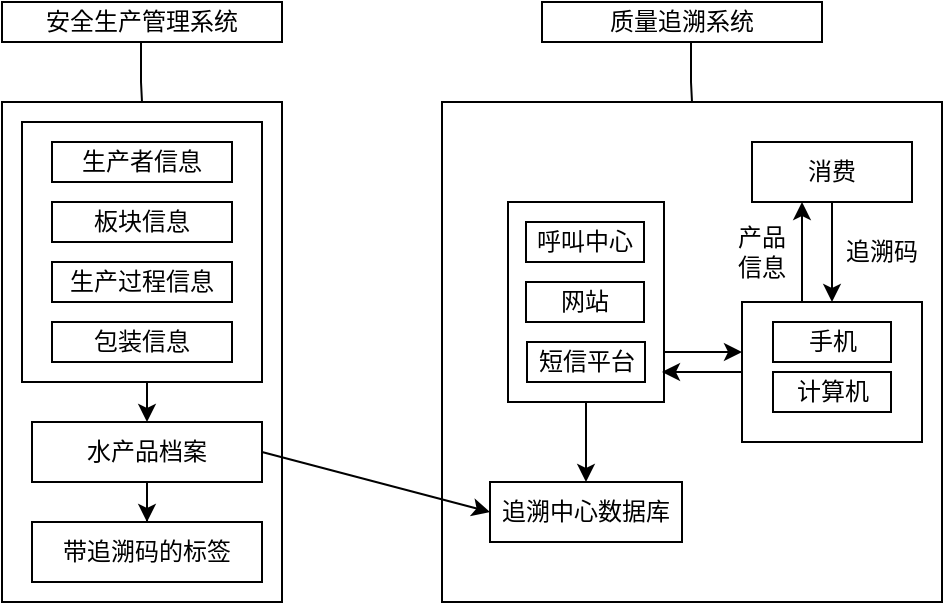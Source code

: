 <mxfile version="16.2.7" type="github">
  <diagram id="QZnkLcweuWFanzRxHOWm" name="第 1 页">
    <mxGraphModel dx="1102" dy="581" grid="1" gridSize="10" guides="1" tooltips="1" connect="1" arrows="1" fold="1" page="1" pageScale="1" pageWidth="827" pageHeight="1169" math="0" shadow="0">
      <root>
        <mxCell id="0" />
        <mxCell id="1" parent="0" />
        <mxCell id="ZrQACukLVdcaF7jgmN23-1" value="" style="rounded=0;whiteSpace=wrap;html=1;" vertex="1" parent="1">
          <mxGeometry x="110" y="130" width="140" height="250" as="geometry" />
        </mxCell>
        <mxCell id="ZrQACukLVdcaF7jgmN23-9" style="edgeStyle=orthogonalEdgeStyle;rounded=0;orthogonalLoop=1;jettySize=auto;html=1;entryX=0.5;entryY=0;entryDx=0;entryDy=0;shape=link;strokeColor=none;" edge="1" parent="1" source="ZrQACukLVdcaF7jgmN23-2" target="ZrQACukLVdcaF7jgmN23-1">
          <mxGeometry relative="1" as="geometry" />
        </mxCell>
        <mxCell id="ZrQACukLVdcaF7jgmN23-2" value="安全生产管理系统" style="rounded=0;whiteSpace=wrap;html=1;" vertex="1" parent="1">
          <mxGeometry x="110" y="80" width="140" height="20" as="geometry" />
        </mxCell>
        <mxCell id="ZrQACukLVdcaF7jgmN23-13" style="edgeStyle=orthogonalEdgeStyle;rounded=0;orthogonalLoop=1;jettySize=auto;html=1;exitX=0.5;exitY=1;exitDx=0;exitDy=0;entryX=0.5;entryY=0;entryDx=0;entryDy=0;" edge="1" parent="1" source="ZrQACukLVdcaF7jgmN23-3" target="ZrQACukLVdcaF7jgmN23-11">
          <mxGeometry relative="1" as="geometry" />
        </mxCell>
        <mxCell id="ZrQACukLVdcaF7jgmN23-3" value="" style="rounded=0;whiteSpace=wrap;html=1;" vertex="1" parent="1">
          <mxGeometry x="120" y="140" width="120" height="130" as="geometry" />
        </mxCell>
        <mxCell id="ZrQACukLVdcaF7jgmN23-4" value="生产者信息" style="rounded=0;whiteSpace=wrap;html=1;" vertex="1" parent="1">
          <mxGeometry x="135" y="150" width="90" height="20" as="geometry" />
        </mxCell>
        <mxCell id="ZrQACukLVdcaF7jgmN23-5" value="板块信息" style="rounded=0;whiteSpace=wrap;html=1;" vertex="1" parent="1">
          <mxGeometry x="135" y="180" width="90" height="20" as="geometry" />
        </mxCell>
        <mxCell id="ZrQACukLVdcaF7jgmN23-6" value="生产过程信息" style="rounded=0;whiteSpace=wrap;html=1;" vertex="1" parent="1">
          <mxGeometry x="135" y="210" width="90" height="20" as="geometry" />
        </mxCell>
        <mxCell id="ZrQACukLVdcaF7jgmN23-7" value="包装信息" style="rounded=0;whiteSpace=wrap;html=1;" vertex="1" parent="1">
          <mxGeometry x="135" y="240" width="90" height="20" as="geometry" />
        </mxCell>
        <mxCell id="ZrQACukLVdcaF7jgmN23-8" value="" style="endArrow=none;html=1;rounded=0;" edge="1" parent="1">
          <mxGeometry width="50" height="50" relative="1" as="geometry">
            <mxPoint x="180" y="130" as="sourcePoint" />
            <mxPoint x="179.5" y="100" as="targetPoint" />
            <Array as="points">
              <mxPoint x="179.5" y="120" />
            </Array>
          </mxGeometry>
        </mxCell>
        <mxCell id="ZrQACukLVdcaF7jgmN23-15" value="" style="edgeStyle=orthogonalEdgeStyle;rounded=0;orthogonalLoop=1;jettySize=auto;html=1;" edge="1" parent="1" source="ZrQACukLVdcaF7jgmN23-11" target="ZrQACukLVdcaF7jgmN23-14">
          <mxGeometry relative="1" as="geometry" />
        </mxCell>
        <mxCell id="ZrQACukLVdcaF7jgmN23-11" value="水产品档案" style="rounded=0;whiteSpace=wrap;html=1;" vertex="1" parent="1">
          <mxGeometry x="125" y="290" width="115" height="30" as="geometry" />
        </mxCell>
        <mxCell id="ZrQACukLVdcaF7jgmN23-14" value="带追溯码的标签" style="rounded=0;whiteSpace=wrap;html=1;" vertex="1" parent="1">
          <mxGeometry x="125" y="340" width="115" height="30" as="geometry" />
        </mxCell>
        <mxCell id="ZrQACukLVdcaF7jgmN23-16" value="质量追溯系统" style="rounded=0;whiteSpace=wrap;html=1;" vertex="1" parent="1">
          <mxGeometry x="380" y="80" width="140" height="20" as="geometry" />
        </mxCell>
        <mxCell id="ZrQACukLVdcaF7jgmN23-17" value="" style="rounded=0;whiteSpace=wrap;html=1;" vertex="1" parent="1">
          <mxGeometry x="330" y="130" width="250" height="250" as="geometry" />
        </mxCell>
        <mxCell id="ZrQACukLVdcaF7jgmN23-19" value="" style="endArrow=none;html=1;rounded=0;" edge="1" parent="1">
          <mxGeometry width="50" height="50" relative="1" as="geometry">
            <mxPoint x="455" y="130" as="sourcePoint" />
            <mxPoint x="454.5" y="100" as="targetPoint" />
            <Array as="points">
              <mxPoint x="454.5" y="120" />
            </Array>
          </mxGeometry>
        </mxCell>
        <mxCell id="ZrQACukLVdcaF7jgmN23-20" value="追溯中心数据库" style="rounded=0;whiteSpace=wrap;html=1;" vertex="1" parent="1">
          <mxGeometry x="354" y="320" width="96" height="30" as="geometry" />
        </mxCell>
        <mxCell id="ZrQACukLVdcaF7jgmN23-22" style="edgeStyle=orthogonalEdgeStyle;rounded=0;orthogonalLoop=1;jettySize=auto;html=1;exitX=0.5;exitY=1;exitDx=0;exitDy=0;entryX=0.5;entryY=0;entryDx=0;entryDy=0;" edge="1" parent="1" source="ZrQACukLVdcaF7jgmN23-21" target="ZrQACukLVdcaF7jgmN23-20">
          <mxGeometry relative="1" as="geometry" />
        </mxCell>
        <mxCell id="ZrQACukLVdcaF7jgmN23-21" value="" style="rounded=0;whiteSpace=wrap;html=1;" vertex="1" parent="1">
          <mxGeometry x="363" y="180" width="78" height="100" as="geometry" />
        </mxCell>
        <mxCell id="ZrQACukLVdcaF7jgmN23-23" value="呼叫中心" style="rounded=0;whiteSpace=wrap;html=1;" vertex="1" parent="1">
          <mxGeometry x="372" y="190" width="59" height="20" as="geometry" />
        </mxCell>
        <mxCell id="ZrQACukLVdcaF7jgmN23-24" value="网站" style="rounded=0;whiteSpace=wrap;html=1;" vertex="1" parent="1">
          <mxGeometry x="372" y="220" width="59" height="20" as="geometry" />
        </mxCell>
        <mxCell id="ZrQACukLVdcaF7jgmN23-25" value="短信平台" style="rounded=0;whiteSpace=wrap;html=1;" vertex="1" parent="1">
          <mxGeometry x="372.5" y="250" width="59" height="20" as="geometry" />
        </mxCell>
        <mxCell id="ZrQACukLVdcaF7jgmN23-28" value="" style="endArrow=classic;html=1;rounded=0;entryX=0;entryY=0.5;entryDx=0;entryDy=0;exitX=1;exitY=0.5;exitDx=0;exitDy=0;" edge="1" parent="1" source="ZrQACukLVdcaF7jgmN23-11" target="ZrQACukLVdcaF7jgmN23-20">
          <mxGeometry width="50" height="50" relative="1" as="geometry">
            <mxPoint x="290" y="320" as="sourcePoint" />
            <mxPoint x="340" y="270" as="targetPoint" />
          </mxGeometry>
        </mxCell>
        <mxCell id="ZrQACukLVdcaF7jgmN23-36" value="" style="edgeStyle=orthogonalEdgeStyle;rounded=0;orthogonalLoop=1;jettySize=auto;html=1;entryX=0.987;entryY=0.85;entryDx=0;entryDy=0;entryPerimeter=0;" edge="1" parent="1" source="ZrQACukLVdcaF7jgmN23-29" target="ZrQACukLVdcaF7jgmN23-21">
          <mxGeometry relative="1" as="geometry">
            <mxPoint x="456" y="265" as="targetPoint" />
            <Array as="points" />
          </mxGeometry>
        </mxCell>
        <mxCell id="ZrQACukLVdcaF7jgmN23-29" value="" style="rounded=0;whiteSpace=wrap;html=1;" vertex="1" parent="1">
          <mxGeometry x="480" y="230" width="90" height="70" as="geometry" />
        </mxCell>
        <mxCell id="ZrQACukLVdcaF7jgmN23-30" value="手机" style="rounded=0;whiteSpace=wrap;html=1;" vertex="1" parent="1">
          <mxGeometry x="495.5" y="240" width="59" height="20" as="geometry" />
        </mxCell>
        <mxCell id="ZrQACukLVdcaF7jgmN23-31" value="计算机" style="rounded=0;whiteSpace=wrap;html=1;" vertex="1" parent="1">
          <mxGeometry x="495.5" y="265" width="59" height="20" as="geometry" />
        </mxCell>
        <mxCell id="ZrQACukLVdcaF7jgmN23-34" value="" style="endArrow=classic;html=1;rounded=0;exitX=1;exitY=0.75;exitDx=0;exitDy=0;" edge="1" parent="1" source="ZrQACukLVdcaF7jgmN23-21">
          <mxGeometry width="50" height="50" relative="1" as="geometry">
            <mxPoint x="430" y="305" as="sourcePoint" />
            <mxPoint x="480" y="255" as="targetPoint" />
          </mxGeometry>
        </mxCell>
        <mxCell id="ZrQACukLVdcaF7jgmN23-40" style="edgeStyle=orthogonalEdgeStyle;rounded=0;orthogonalLoop=1;jettySize=auto;html=1;exitX=0.5;exitY=1;exitDx=0;exitDy=0;entryX=0.5;entryY=0;entryDx=0;entryDy=0;" edge="1" parent="1" source="ZrQACukLVdcaF7jgmN23-37" target="ZrQACukLVdcaF7jgmN23-29">
          <mxGeometry relative="1" as="geometry" />
        </mxCell>
        <mxCell id="ZrQACukLVdcaF7jgmN23-37" value="消费" style="rounded=0;whiteSpace=wrap;html=1;" vertex="1" parent="1">
          <mxGeometry x="485" y="150" width="80" height="30" as="geometry" />
        </mxCell>
        <mxCell id="ZrQACukLVdcaF7jgmN23-42" value="" style="endArrow=classic;html=1;rounded=0;" edge="1" parent="1">
          <mxGeometry width="50" height="50" relative="1" as="geometry">
            <mxPoint x="510" y="230" as="sourcePoint" />
            <mxPoint x="510" y="180" as="targetPoint" />
          </mxGeometry>
        </mxCell>
        <mxCell id="ZrQACukLVdcaF7jgmN23-43" value="产品&lt;br&gt;信息" style="text;html=1;strokeColor=none;fillColor=none;align=center;verticalAlign=middle;whiteSpace=wrap;rounded=0;" vertex="1" parent="1">
          <mxGeometry x="460" y="190" width="60" height="30" as="geometry" />
        </mxCell>
        <mxCell id="ZrQACukLVdcaF7jgmN23-44" value="追溯码" style="text;html=1;strokeColor=none;fillColor=none;align=center;verticalAlign=middle;whiteSpace=wrap;rounded=0;" vertex="1" parent="1">
          <mxGeometry x="520" y="190" width="60" height="30" as="geometry" />
        </mxCell>
      </root>
    </mxGraphModel>
  </diagram>
</mxfile>
